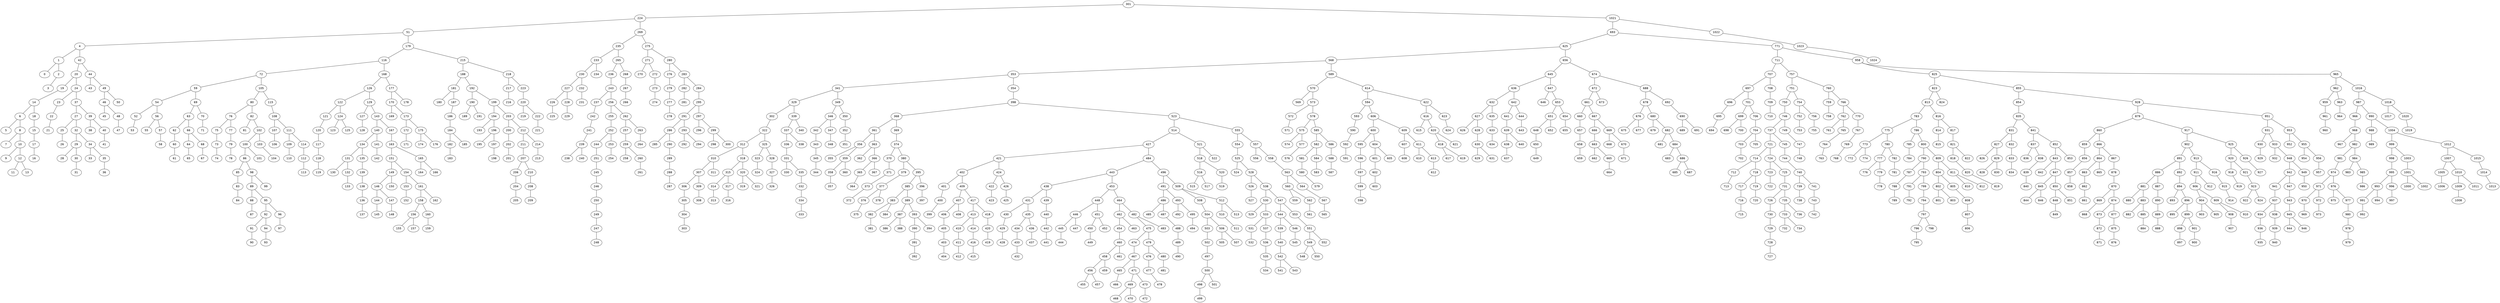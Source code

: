 graph BST {
    node [fontname="Helvetica"];
    301 [label="301"];
    301 -- 224;
    224 [label="224"];
    224 -- 51;
    51 [label="51"];
    51 -- 4;
    4 [label="4"];
    4 -- 1;
    1 [label="1"];
    1 -- 0;
    0 [label="0"];
    1 -- 2;
    2 [label="2"];
    2 -- 3;
    3 [label="3"];
    4 -- 42;
    42 [label="42"];
    42 -- 20;
    20 [label="20"];
    20 -- 19;
    19 [label="19"];
    19 -- 14;
    14 [label="14"];
    14 -- 6;
    6 [label="6"];
    6 -- 5;
    5 [label="5"];
    6 -- 8;
    8 [label="8"];
    8 -- 7;
    7 [label="7"];
    8 -- 10;
    10 [label="10"];
    10 -- 9;
    9 [label="9"];
    10 -- 12;
    12 [label="12"];
    12 -- 11;
    11 [label="11"];
    12 -- 13;
    13 [label="13"];
    14 -- 18;
    18 [label="18"];
    18 -- 15;
    15 [label="15"];
    15 -- 17;
    17 [label="17"];
    17 -- 16;
    16 [label="16"];
    20 -- 24;
    24 [label="24"];
    24 -- 23;
    23 [label="23"];
    23 -- 22;
    22 [label="22"];
    22 -- 21;
    21 [label="21"];
    24 -- 37;
    37 [label="37"];
    37 -- 27;
    27 [label="27"];
    27 -- 25;
    25 [label="25"];
    25 -- 26;
    26 [label="26"];
    27 -- 32;
    32 [label="32"];
    32 -- 29;
    29 [label="29"];
    29 -- 28;
    28 [label="28"];
    29 -- 30;
    30 [label="30"];
    30 -- 31;
    31 [label="31"];
    32 -- 34;
    34 [label="34"];
    34 -- 33;
    33 [label="33"];
    34 -- 35;
    35 [label="35"];
    35 -- 36;
    36 [label="36"];
    37 -- 39;
    39 [label="39"];
    39 -- 38;
    38 [label="38"];
    39 -- 40;
    40 [label="40"];
    40 -- 41;
    41 [label="41"];
    42 -- 44;
    44 [label="44"];
    44 -- 43;
    43 [label="43"];
    44 -- 49;
    49 [label="49"];
    49 -- 46;
    46 [label="46"];
    46 -- 45;
    45 [label="45"];
    46 -- 48;
    48 [label="48"];
    48 -- 47;
    47 [label="47"];
    49 -- 50;
    50 [label="50"];
    51 -- 179;
    179 [label="179"];
    179 -- 116;
    116 [label="116"];
    116 -- 72;
    72 [label="72"];
    72 -- 59;
    59 [label="59"];
    59 -- 54;
    54 [label="54"];
    54 -- 52;
    52 [label="52"];
    52 -- 53;
    53 [label="53"];
    54 -- 56;
    56 [label="56"];
    56 -- 55;
    55 [label="55"];
    56 -- 57;
    57 [label="57"];
    57 -- 58;
    58 [label="58"];
    59 -- 69;
    69 [label="69"];
    69 -- 63;
    63 [label="63"];
    63 -- 62;
    62 [label="62"];
    62 -- 60;
    60 [label="60"];
    60 -- 61;
    61 [label="61"];
    63 -- 66;
    66 [label="66"];
    66 -- 64;
    64 [label="64"];
    64 -- 65;
    65 [label="65"];
    66 -- 68;
    68 [label="68"];
    68 -- 67;
    67 [label="67"];
    69 -- 70;
    70 [label="70"];
    70 -- 71;
    71 [label="71"];
    72 -- 105;
    105 [label="105"];
    105 -- 80;
    80 [label="80"];
    80 -- 76;
    76 [label="76"];
    76 -- 75;
    75 [label="75"];
    75 -- 73;
    73 [label="73"];
    73 -- 74;
    74 [label="74"];
    76 -- 77;
    77 [label="77"];
    77 -- 79;
    79 [label="79"];
    79 -- 78;
    78 [label="78"];
    80 -- 82;
    82 [label="82"];
    82 -- 81;
    81 [label="81"];
    82 -- 102;
    102 [label="102"];
    102 -- 100;
    100 [label="100"];
    100 -- 86;
    86 [label="86"];
    86 -- 85;
    85 [label="85"];
    85 -- 83;
    83 [label="83"];
    83 -- 84;
    84 [label="84"];
    86 -- 98;
    98 [label="98"];
    98 -- 89;
    89 [label="89"];
    89 -- 88;
    88 [label="88"];
    88 -- 87;
    87 [label="87"];
    89 -- 95;
    95 [label="95"];
    95 -- 92;
    92 [label="92"];
    92 -- 91;
    91 [label="91"];
    91 -- 90;
    90 [label="90"];
    92 -- 94;
    94 [label="94"];
    94 -- 93;
    93 [label="93"];
    95 -- 96;
    96 [label="96"];
    96 -- 97;
    97 [label="97"];
    98 -- 99;
    99 [label="99"];
    100 -- 101;
    101 [label="101"];
    102 -- 103;
    103 [label="103"];
    103 -- 104;
    104 [label="104"];
    105 -- 115;
    115 [label="115"];
    115 -- 108;
    108 [label="108"];
    108 -- 107;
    107 [label="107"];
    107 -- 106;
    106 [label="106"];
    108 -- 111;
    111 [label="111"];
    111 -- 109;
    109 [label="109"];
    109 -- 110;
    110 [label="110"];
    111 -- 114;
    114 [label="114"];
    114 -- 112;
    112 [label="112"];
    112 -- 113;
    113 [label="113"];
    116 -- 168;
    168 [label="168"];
    168 -- 126;
    126 [label="126"];
    126 -- 122;
    122 [label="122"];
    122 -- 121;
    121 [label="121"];
    121 -- 120;
    120 [label="120"];
    120 -- 117;
    117 [label="117"];
    117 -- 118;
    118 [label="118"];
    118 -- 119;
    119 [label="119"];
    122 -- 124;
    124 [label="124"];
    124 -- 123;
    123 [label="123"];
    124 -- 125;
    125 [label="125"];
    126 -- 129;
    129 [label="129"];
    129 -- 127;
    127 [label="127"];
    127 -- 128;
    128 [label="128"];
    129 -- 143;
    143 [label="143"];
    143 -- 140;
    140 [label="140"];
    140 -- 134;
    134 [label="134"];
    134 -- 131;
    131 [label="131"];
    131 -- 130;
    130 [label="130"];
    131 -- 132;
    132 [label="132"];
    132 -- 133;
    133 [label="133"];
    134 -- 135;
    135 [label="135"];
    135 -- 139;
    139 [label="139"];
    139 -- 138;
    138 [label="138"];
    138 -- 136;
    136 [label="136"];
    136 -- 137;
    137 [label="137"];
    140 -- 141;
    141 [label="141"];
    141 -- 142;
    142 [label="142"];
    143 -- 167;
    167 [label="167"];
    167 -- 163;
    163 [label="163"];
    163 -- 151;
    151 [label="151"];
    151 -- 149;
    149 [label="149"];
    149 -- 146;
    146 [label="146"];
    146 -- 144;
    144 [label="144"];
    144 -- 145;
    145 [label="145"];
    146 -- 147;
    147 [label="147"];
    147 -- 148;
    148 [label="148"];
    149 -- 150;
    150 [label="150"];
    151 -- 154;
    154 [label="154"];
    154 -- 153;
    153 [label="153"];
    153 -- 152;
    152 [label="152"];
    154 -- 161;
    161 [label="161"];
    161 -- 158;
    158 [label="158"];
    158 -- 156;
    156 [label="156"];
    156 -- 155;
    155 [label="155"];
    156 -- 157;
    157 [label="157"];
    158 -- 160;
    160 [label="160"];
    160 -- 159;
    159 [label="159"];
    161 -- 162;
    162 [label="162"];
    163 -- 165;
    165 [label="165"];
    165 -- 164;
    164 [label="164"];
    165 -- 166;
    166 [label="166"];
    168 -- 177;
    177 [label="177"];
    177 -- 170;
    170 [label="170"];
    170 -- 169;
    169 [label="169"];
    170 -- 173;
    173 [label="173"];
    173 -- 172;
    172 [label="172"];
    172 -- 171;
    171 [label="171"];
    173 -- 175;
    175 [label="175"];
    175 -- 174;
    174 [label="174"];
    175 -- 176;
    176 [label="176"];
    177 -- 178;
    178 [label="178"];
    179 -- 215;
    215 [label="215"];
    215 -- 188;
    188 [label="188"];
    188 -- 181;
    181 [label="181"];
    181 -- 180;
    180 [label="180"];
    181 -- 187;
    187 [label="187"];
    187 -- 186;
    186 [label="186"];
    186 -- 184;
    184 [label="184"];
    184 -- 182;
    182 [label="182"];
    182 -- 183;
    183 [label="183"];
    184 -- 185;
    185 [label="185"];
    188 -- 192;
    192 [label="192"];
    192 -- 190;
    190 [label="190"];
    190 -- 189;
    189 [label="189"];
    190 -- 191;
    191 [label="191"];
    192 -- 199;
    199 [label="199"];
    199 -- 194;
    194 [label="194"];
    194 -- 193;
    193 [label="193"];
    194 -- 196;
    196 [label="196"];
    196 -- 195;
    195 [label="195"];
    196 -- 197;
    197 [label="197"];
    197 -- 198;
    198 [label="198"];
    199 -- 203;
    203 [label="203"];
    203 -- 200;
    200 [label="200"];
    200 -- 202;
    202 [label="202"];
    202 -- 201;
    201 [label="201"];
    203 -- 212;
    212 [label="212"];
    212 -- 211;
    211 [label="211"];
    211 -- 207;
    207 [label="207"];
    207 -- 206;
    206 [label="206"];
    206 -- 204;
    204 [label="204"];
    204 -- 205;
    205 [label="205"];
    207 -- 210;
    210 [label="210"];
    210 -- 208;
    208 [label="208"];
    208 -- 209;
    209 [label="209"];
    212 -- 214;
    214 [label="214"];
    214 -- 213;
    213 [label="213"];
    215 -- 218;
    218 [label="218"];
    218 -- 217;
    217 [label="217"];
    217 -- 216;
    216 [label="216"];
    218 -- 223;
    223 [label="223"];
    223 -- 220;
    220 [label="220"];
    220 -- 219;
    219 [label="219"];
    220 -- 222;
    222 [label="222"];
    222 -- 221;
    221 [label="221"];
    224 -- 269;
    269 [label="269"];
    269 -- 235;
    235 [label="235"];
    235 -- 233;
    233 [label="233"];
    233 -- 230;
    230 [label="230"];
    230 -- 227;
    227 [label="227"];
    227 -- 226;
    226 [label="226"];
    226 -- 225;
    225 [label="225"];
    227 -- 228;
    228 [label="228"];
    228 -- 229;
    229 [label="229"];
    230 -- 232;
    232 [label="232"];
    232 -- 231;
    231 [label="231"];
    233 -- 234;
    234 [label="234"];
    235 -- 265;
    265 [label="265"];
    265 -- 236;
    236 [label="236"];
    236 -- 243;
    243 [label="243"];
    243 -- 237;
    237 [label="237"];
    237 -- 242;
    242 [label="242"];
    242 -- 241;
    241 [label="241"];
    241 -- 239;
    239 [label="239"];
    239 -- 238;
    238 [label="238"];
    239 -- 240;
    240 [label="240"];
    243 -- 256;
    256 [label="256"];
    256 -- 255;
    255 [label="255"];
    255 -- 252;
    252 [label="252"];
    252 -- 244;
    244 [label="244"];
    244 -- 251;
    251 [label="251"];
    251 -- 245;
    245 [label="245"];
    245 -- 246;
    246 [label="246"];
    246 -- 250;
    250 [label="250"];
    250 -- 249;
    249 [label="249"];
    249 -- 247;
    247 [label="247"];
    247 -- 248;
    248 [label="248"];
    252 -- 253;
    253 [label="253"];
    253 -- 254;
    254 [label="254"];
    256 -- 262;
    262 [label="262"];
    262 -- 257;
    257 [label="257"];
    257 -- 259;
    259 [label="259"];
    259 -- 258;
    258 [label="258"];
    259 -- 260;
    260 [label="260"];
    260 -- 261;
    261 [label="261"];
    262 -- 263;
    263 [label="263"];
    263 -- 264;
    264 [label="264"];
    265 -- 268;
    268 [label="268"];
    268 -- 267;
    267 [label="267"];
    267 -- 266;
    266 [label="266"];
    269 -- 275;
    275 [label="275"];
    275 -- 271;
    271 [label="271"];
    271 -- 270;
    270 [label="270"];
    271 -- 272;
    272 [label="272"];
    272 -- 273;
    273 [label="273"];
    273 -- 274;
    274 [label="274"];
    275 -- 280;
    280 [label="280"];
    280 -- 276;
    276 [label="276"];
    276 -- 279;
    279 [label="279"];
    279 -- 277;
    277 [label="277"];
    277 -- 278;
    278 [label="278"];
    280 -- 283;
    283 [label="283"];
    283 -- 282;
    282 [label="282"];
    282 -- 281;
    281 [label="281"];
    283 -- 284;
    284 [label="284"];
    284 -- 295;
    295 [label="295"];
    295 -- 291;
    291 [label="291"];
    291 -- 286;
    286 [label="286"];
    286 -- 285;
    285 [label="285"];
    286 -- 290;
    290 [label="290"];
    290 -- 289;
    289 [label="289"];
    289 -- 288;
    288 [label="288"];
    288 -- 287;
    287 [label="287"];
    291 -- 293;
    293 [label="293"];
    293 -- 292;
    292 [label="292"];
    293 -- 294;
    294 [label="294"];
    295 -- 297;
    297 [label="297"];
    297 -- 296;
    296 [label="296"];
    297 -- 299;
    299 [label="299"];
    299 -- 298;
    298 [label="298"];
    299 -- 300;
    300 [label="300"];
    301 -- 1021;
    1021 [label="1021"];
    1021 -- 693;
    693 [label="693"];
    693 -- 625;
    625 [label="625"];
    625 -- 568;
    568 [label="568"];
    568 -- 353;
    353 [label="353"];
    353 -- 341;
    341 [label="341"];
    341 -- 329;
    329 [label="329"];
    329 -- 302;
    302 [label="302"];
    302 -- 322;
    322 [label="322"];
    322 -- 312;
    312 [label="312"];
    312 -- 310;
    310 [label="310"];
    310 -- 307;
    307 [label="307"];
    307 -- 306;
    306 [label="306"];
    306 -- 305;
    305 [label="305"];
    305 -- 304;
    304 [label="304"];
    304 -- 303;
    303 [label="303"];
    307 -- 309;
    309 [label="309"];
    309 -- 308;
    308 [label="308"];
    310 -- 311;
    311 [label="311"];
    312 -- 318;
    318 [label="318"];
    318 -- 315;
    315 [label="315"];
    315 -- 314;
    314 [label="314"];
    314 -- 313;
    313 [label="313"];
    315 -- 317;
    317 [label="317"];
    317 -- 316;
    316 [label="316"];
    318 -- 320;
    320 [label="320"];
    320 -- 319;
    319 [label="319"];
    320 -- 321;
    321 [label="321"];
    322 -- 325;
    325 [label="325"];
    325 -- 323;
    323 [label="323"];
    323 -- 324;
    324 [label="324"];
    325 -- 328;
    328 [label="328"];
    328 -- 327;
    327 [label="327"];
    327 -- 326;
    326 [label="326"];
    329 -- 339;
    339 [label="339"];
    339 -- 337;
    337 [label="337"];
    337 -- 336;
    336 [label="336"];
    336 -- 331;
    331 [label="331"];
    331 -- 330;
    330 [label="330"];
    331 -- 335;
    335 [label="335"];
    335 -- 332;
    332 [label="332"];
    332 -- 334;
    334 [label="334"];
    334 -- 333;
    333 [label="333"];
    337 -- 338;
    338 [label="338"];
    339 -- 340;
    340 [label="340"];
    341 -- 349;
    349 [label="349"];
    349 -- 346;
    346 [label="346"];
    346 -- 342;
    342 [label="342"];
    342 -- 343;
    343 [label="343"];
    343 -- 345;
    345 [label="345"];
    345 -- 344;
    344 [label="344"];
    346 -- 347;
    347 [label="347"];
    347 -- 348;
    348 [label="348"];
    349 -- 350;
    350 [label="350"];
    350 -- 352;
    352 [label="352"];
    352 -- 351;
    351 [label="351"];
    353 -- 354;
    354 [label="354"];
    354 -- 398;
    398 [label="398"];
    398 -- 368;
    368 [label="368"];
    368 -- 361;
    361 [label="361"];
    361 -- 356;
    356 [label="356"];
    356 -- 355;
    355 [label="355"];
    356 -- 359;
    359 [label="359"];
    359 -- 358;
    358 [label="358"];
    358 -- 357;
    357 [label="357"];
    359 -- 360;
    360 [label="360"];
    361 -- 363;
    363 [label="363"];
    363 -- 362;
    362 [label="362"];
    363 -- 366;
    366 [label="366"];
    366 -- 365;
    365 [label="365"];
    365 -- 364;
    364 [label="364"];
    366 -- 367;
    367 [label="367"];
    368 -- 369;
    369 [label="369"];
    369 -- 374;
    374 [label="374"];
    374 -- 370;
    370 [label="370"];
    370 -- 371;
    371 [label="371"];
    371 -- 373;
    373 [label="373"];
    373 -- 372;
    372 [label="372"];
    374 -- 380;
    380 [label="380"];
    380 -- 379;
    379 [label="379"];
    379 -- 377;
    377 [label="377"];
    377 -- 376;
    376 [label="376"];
    376 -- 375;
    375 [label="375"];
    377 -- 378;
    378 [label="378"];
    380 -- 395;
    395 [label="395"];
    395 -- 385;
    385 [label="385"];
    385 -- 383;
    383 [label="383"];
    383 -- 382;
    382 [label="382"];
    382 -- 381;
    381 [label="381"];
    383 -- 384;
    384 [label="384"];
    385 -- 389;
    389 [label="389"];
    389 -- 387;
    387 [label="387"];
    387 -- 386;
    386 [label="386"];
    387 -- 388;
    388 [label="388"];
    389 -- 393;
    393 [label="393"];
    393 -- 390;
    390 [label="390"];
    390 -- 391;
    391 [label="391"];
    391 -- 392;
    392 [label="392"];
    393 -- 394;
    394 [label="394"];
    395 -- 396;
    396 [label="396"];
    396 -- 397;
    397 [label="397"];
    398 -- 523;
    523 [label="523"];
    523 -- 514;
    514 [label="514"];
    514 -- 427;
    427 [label="427"];
    427 -- 421;
    421 [label="421"];
    421 -- 402;
    402 [label="402"];
    402 -- 401;
    401 [label="401"];
    401 -- 400;
    400 [label="400"];
    400 -- 399;
    399 [label="399"];
    402 -- 409;
    409 [label="409"];
    409 -- 407;
    407 [label="407"];
    407 -- 406;
    406 [label="406"];
    406 -- 405;
    405 [label="405"];
    405 -- 403;
    403 [label="403"];
    403 -- 404;
    404 [label="404"];
    407 -- 408;
    408 [label="408"];
    409 -- 417;
    417 [label="417"];
    417 -- 413;
    413 [label="413"];
    413 -- 410;
    410 [label="410"];
    410 -- 411;
    411 [label="411"];
    411 -- 412;
    412 [label="412"];
    413 -- 414;
    414 [label="414"];
    414 -- 416;
    416 [label="416"];
    416 -- 415;
    415 [label="415"];
    417 -- 418;
    418 [label="418"];
    418 -- 420;
    420 [label="420"];
    420 -- 419;
    419 [label="419"];
    421 -- 424;
    424 [label="424"];
    424 -- 422;
    422 [label="422"];
    422 -- 423;
    423 [label="423"];
    424 -- 426;
    426 [label="426"];
    426 -- 425;
    425 [label="425"];
    427 -- 484;
    484 [label="484"];
    484 -- 443;
    443 [label="443"];
    443 -- 438;
    438 [label="438"];
    438 -- 431;
    431 [label="431"];
    431 -- 430;
    430 [label="430"];
    430 -- 429;
    429 [label="429"];
    429 -- 428;
    428 [label="428"];
    431 -- 435;
    435 [label="435"];
    435 -- 434;
    434 [label="434"];
    434 -- 433;
    433 [label="433"];
    433 -- 432;
    432 [label="432"];
    435 -- 436;
    436 [label="436"];
    436 -- 437;
    437 [label="437"];
    438 -- 439;
    439 [label="439"];
    439 -- 440;
    440 [label="440"];
    440 -- 442;
    442 [label="442"];
    442 -- 441;
    441 [label="441"];
    443 -- 453;
    453 [label="453"];
    453 -- 448;
    448 [label="448"];
    448 -- 446;
    446 [label="446"];
    446 -- 445;
    445 [label="445"];
    445 -- 444;
    444 [label="444"];
    446 -- 447;
    447 [label="447"];
    448 -- 451;
    451 [label="451"];
    451 -- 450;
    450 [label="450"];
    450 -- 449;
    449 [label="449"];
    451 -- 452;
    452 [label="452"];
    453 -- 464;
    464 [label="464"];
    464 -- 462;
    462 [label="462"];
    462 -- 454;
    454 [label="454"];
    454 -- 460;
    460 [label="460"];
    460 -- 458;
    458 [label="458"];
    458 -- 456;
    456 [label="456"];
    456 -- 455;
    455 [label="455"];
    456 -- 457;
    457 [label="457"];
    458 -- 459;
    459 [label="459"];
    460 -- 461;
    461 [label="461"];
    462 -- 463;
    463 [label="463"];
    464 -- 482;
    482 [label="482"];
    482 -- 475;
    475 [label="475"];
    475 -- 474;
    474 [label="474"];
    474 -- 467;
    467 [label="467"];
    467 -- 465;
    465 [label="465"];
    465 -- 466;
    466 [label="466"];
    467 -- 471;
    471 [label="471"];
    471 -- 469;
    469 [label="469"];
    469 -- 468;
    468 [label="468"];
    469 -- 470;
    470 [label="470"];
    471 -- 473;
    473 [label="473"];
    473 -- 472;
    472 [label="472"];
    475 -- 479;
    479 [label="479"];
    479 -- 476;
    476 [label="476"];
    476 -- 477;
    477 [label="477"];
    477 -- 478;
    478 [label="478"];
    479 -- 480;
    480 [label="480"];
    480 -- 481;
    481 [label="481"];
    482 -- 483;
    483 [label="483"];
    484 -- 496;
    496 [label="496"];
    496 -- 491;
    491 [label="491"];
    491 -- 486;
    486 [label="486"];
    486 -- 485;
    485 [label="485"];
    486 -- 487;
    487 [label="487"];
    487 -- 488;
    488 [label="488"];
    488 -- 489;
    489 [label="489"];
    489 -- 490;
    490 [label="490"];
    491 -- 493;
    493 [label="493"];
    493 -- 492;
    492 [label="492"];
    493 -- 495;
    495 [label="495"];
    495 -- 494;
    494 [label="494"];
    496 -- 509;
    509 [label="509"];
    509 -- 508;
    508 [label="508"];
    508 -- 504;
    504 [label="504"];
    504 -- 503;
    503 [label="503"];
    503 -- 502;
    502 [label="502"];
    502 -- 497;
    497 [label="497"];
    497 -- 500;
    500 [label="500"];
    500 -- 498;
    498 [label="498"];
    498 -- 499;
    499 [label="499"];
    500 -- 501;
    501 [label="501"];
    504 -- 506;
    506 [label="506"];
    506 -- 505;
    505 [label="505"];
    506 -- 507;
    507 [label="507"];
    509 -- 512;
    512 [label="512"];
    512 -- 510;
    510 [label="510"];
    510 -- 511;
    511 [label="511"];
    512 -- 513;
    513 [label="513"];
    514 -- 521;
    521 [label="521"];
    521 -- 518;
    518 [label="518"];
    518 -- 516;
    516 [label="516"];
    516 -- 515;
    515 [label="515"];
    516 -- 517;
    517 [label="517"];
    518 -- 520;
    520 [label="520"];
    520 -- 519;
    519 [label="519"];
    521 -- 522;
    522 [label="522"];
    523 -- 555;
    555 [label="555"];
    555 -- 554;
    554 [label="554"];
    554 -- 525;
    525 [label="525"];
    525 -- 524;
    524 [label="524"];
    525 -- 528;
    528 [label="528"];
    528 -- 526;
    526 [label="526"];
    526 -- 527;
    527 [label="527"];
    528 -- 538;
    538 [label="538"];
    538 -- 530;
    530 [label="530"];
    530 -- 529;
    529 [label="529"];
    530 -- 533;
    533 [label="533"];
    533 -- 531;
    531 [label="531"];
    531 -- 532;
    532 [label="532"];
    533 -- 537;
    537 [label="537"];
    537 -- 536;
    536 [label="536"];
    536 -- 535;
    535 [label="535"];
    535 -- 534;
    534 [label="534"];
    538 -- 547;
    547 [label="547"];
    547 -- 544;
    544 [label="544"];
    544 -- 539;
    539 [label="539"];
    539 -- 540;
    540 [label="540"];
    540 -- 542;
    542 [label="542"];
    542 -- 541;
    541 [label="541"];
    542 -- 543;
    543 [label="543"];
    544 -- 546;
    546 [label="546"];
    546 -- 545;
    545 [label="545"];
    547 -- 553;
    553 [label="553"];
    553 -- 551;
    551 [label="551"];
    551 -- 549;
    549 [label="549"];
    549 -- 548;
    548 [label="548"];
    549 -- 550;
    550 [label="550"];
    551 -- 552;
    552 [label="552"];
    555 -- 557;
    557 [label="557"];
    557 -- 556;
    556 [label="556"];
    557 -- 558;
    558 [label="558"];
    558 -- 563;
    563 [label="563"];
    563 -- 560;
    560 [label="560"];
    560 -- 559;
    559 [label="559"];
    560 -- 562;
    562 [label="562"];
    562 -- 561;
    561 [label="561"];
    563 -- 564;
    564 [label="564"];
    564 -- 567;
    567 [label="567"];
    567 -- 565;
    565 [label="565"];
    568 -- 589;
    589 [label="589"];
    589 -- 570;
    570 [label="570"];
    570 -- 569;
    569 [label="569"];
    570 -- 573;
    573 [label="573"];
    573 -- 572;
    572 [label="572"];
    572 -- 571;
    571 [label="571"];
    573 -- 578;
    578 [label="578"];
    578 -- 575;
    575 [label="575"];
    575 -- 574;
    574 [label="574"];
    575 -- 577;
    577 [label="577"];
    577 -- 576;
    576 [label="576"];
    578 -- 585;
    585 [label="585"];
    585 -- 582;
    582 [label="582"];
    582 -- 581;
    581 [label="581"];
    581 -- 580;
    580 [label="580"];
    580 -- 579;
    579 [label="579"];
    582 -- 584;
    584 [label="584"];
    584 -- 583;
    583 [label="583"];
    585 -- 586;
    586 [label="586"];
    586 -- 588;
    588 [label="588"];
    588 -- 587;
    587 [label="587"];
    589 -- 614;
    614 [label="614"];
    614 -- 594;
    594 [label="594"];
    594 -- 593;
    593 [label="593"];
    593 -- 590;
    590 [label="590"];
    590 -- 592;
    592 [label="592"];
    592 -- 591;
    591 [label="591"];
    594 -- 606;
    606 [label="606"];
    606 -- 600;
    600 [label="600"];
    600 -- 595;
    595 [label="595"];
    595 -- 596;
    596 [label="596"];
    596 -- 597;
    597 [label="597"];
    597 -- 599;
    599 [label="599"];
    599 -- 598;
    598 [label="598"];
    600 -- 604;
    604 [label="604"];
    604 -- 601;
    601 [label="601"];
    601 -- 602;
    602 [label="602"];
    602 -- 603;
    603 [label="603"];
    604 -- 605;
    605 [label="605"];
    606 -- 609;
    609 [label="609"];
    609 -- 607;
    607 [label="607"];
    607 -- 608;
    608 [label="608"];
    609 -- 611;
    611 [label="611"];
    611 -- 610;
    610 [label="610"];
    611 -- 613;
    613 [label="613"];
    613 -- 612;
    612 [label="612"];
    614 -- 622;
    622 [label="622"];
    622 -- 616;
    616 [label="616"];
    616 -- 615;
    615 [label="615"];
    616 -- 620;
    620 [label="620"];
    620 -- 618;
    618 [label="618"];
    618 -- 617;
    617 [label="617"];
    618 -- 619;
    619 [label="619"];
    620 -- 621;
    621 [label="621"];
    622 -- 623;
    623 [label="623"];
    623 -- 624;
    624 [label="624"];
    625 -- 656;
    656 [label="656"];
    656 -- 645;
    645 [label="645"];
    645 -- 636;
    636 [label="636"];
    636 -- 632;
    632 [label="632"];
    632 -- 627;
    627 [label="627"];
    627 -- 626;
    626 [label="626"];
    627 -- 628;
    628 [label="628"];
    628 -- 630;
    630 [label="630"];
    630 -- 629;
    629 [label="629"];
    630 -- 631;
    631 [label="631"];
    632 -- 635;
    635 [label="635"];
    635 -- 633;
    633 [label="633"];
    633 -- 634;
    634 [label="634"];
    636 -- 642;
    642 [label="642"];
    642 -- 641;
    641 [label="641"];
    641 -- 639;
    639 [label="639"];
    639 -- 638;
    638 [label="638"];
    638 -- 637;
    637 [label="637"];
    639 -- 640;
    640 [label="640"];
    642 -- 644;
    644 [label="644"];
    644 -- 643;
    643 [label="643"];
    645 -- 647;
    647 [label="647"];
    647 -- 646;
    646 [label="646"];
    647 -- 653;
    653 [label="653"];
    653 -- 651;
    651 [label="651"];
    651 -- 648;
    648 [label="648"];
    648 -- 650;
    650 [label="650"];
    650 -- 649;
    649 [label="649"];
    651 -- 652;
    652 [label="652"];
    653 -- 654;
    654 [label="654"];
    654 -- 655;
    655 [label="655"];
    656 -- 674;
    674 [label="674"];
    674 -- 672;
    672 [label="672"];
    672 -- 661;
    661 [label="661"];
    661 -- 660;
    660 [label="660"];
    660 -- 657;
    657 [label="657"];
    657 -- 658;
    658 [label="658"];
    658 -- 659;
    659 [label="659"];
    661 -- 667;
    667 [label="667"];
    667 -- 666;
    666 [label="666"];
    666 -- 663;
    663 [label="663"];
    663 -- 662;
    662 [label="662"];
    663 -- 665;
    665 [label="665"];
    665 -- 664;
    664 [label="664"];
    667 -- 669;
    669 [label="669"];
    669 -- 668;
    668 [label="668"];
    669 -- 670;
    670 [label="670"];
    670 -- 671;
    671 [label="671"];
    672 -- 673;
    673 [label="673"];
    674 -- 688;
    688 [label="688"];
    688 -- 678;
    678 [label="678"];
    678 -- 676;
    676 [label="676"];
    676 -- 675;
    675 [label="675"];
    676 -- 677;
    677 [label="677"];
    678 -- 680;
    680 [label="680"];
    680 -- 679;
    679 [label="679"];
    680 -- 682;
    682 [label="682"];
    682 -- 681;
    681 [label="681"];
    682 -- 684;
    684 [label="684"];
    684 -- 683;
    683 [label="683"];
    684 -- 686;
    686 [label="686"];
    686 -- 685;
    685 [label="685"];
    686 -- 687;
    687 [label="687"];
    688 -- 692;
    692 [label="692"];
    692 -- 690;
    690 [label="690"];
    690 -- 689;
    689 [label="689"];
    690 -- 691;
    691 [label="691"];
    693 -- 771;
    771 [label="771"];
    771 -- 711;
    711 [label="711"];
    711 -- 707;
    707 [label="707"];
    707 -- 697;
    697 [label="697"];
    697 -- 696;
    696 [label="696"];
    696 -- 695;
    695 [label="695"];
    695 -- 694;
    694 [label="694"];
    697 -- 701;
    701 [label="701"];
    701 -- 699;
    699 [label="699"];
    699 -- 698;
    698 [label="698"];
    699 -- 700;
    700 [label="700"];
    701 -- 706;
    706 [label="706"];
    706 -- 704;
    704 [label="704"];
    704 -- 703;
    703 [label="703"];
    703 -- 702;
    702 [label="702"];
    704 -- 705;
    705 [label="705"];
    707 -- 708;
    708 [label="708"];
    708 -- 709;
    709 [label="709"];
    709 -- 710;
    710 [label="710"];
    711 -- 757;
    757 [label="757"];
    757 -- 751;
    751 [label="751"];
    751 -- 750;
    750 [label="750"];
    750 -- 746;
    746 [label="746"];
    746 -- 737;
    737 [label="737"];
    737 -- 721;
    721 [label="721"];
    721 -- 714;
    714 [label="714"];
    714 -- 712;
    712 [label="712"];
    712 -- 713;
    713 [label="713"];
    714 -- 718;
    718 [label="718"];
    718 -- 717;
    717 [label="717"];
    717 -- 716;
    716 [label="716"];
    716 -- 715;
    715 [label="715"];
    718 -- 719;
    719 [label="719"];
    719 -- 720;
    720 [label="720"];
    721 -- 724;
    724 [label="724"];
    724 -- 723;
    723 [label="723"];
    723 -- 722;
    722 [label="722"];
    724 -- 725;
    725 [label="725"];
    725 -- 731;
    731 [label="731"];
    731 -- 726;
    726 [label="726"];
    726 -- 730;
    730 [label="730"];
    730 -- 729;
    729 [label="729"];
    729 -- 728;
    728 [label="728"];
    728 -- 727;
    727 [label="727"];
    731 -- 735;
    735 [label="735"];
    735 -- 733;
    733 [label="733"];
    733 -- 732;
    732 [label="732"];
    733 -- 734;
    734 [label="734"];
    735 -- 736;
    736 [label="736"];
    737 -- 745;
    745 [label="745"];
    745 -- 744;
    744 [label="744"];
    744 -- 740;
    740 [label="740"];
    740 -- 739;
    739 [label="739"];
    739 -- 738;
    738 [label="738"];
    740 -- 741;
    741 [label="741"];
    741 -- 743;
    743 [label="743"];
    743 -- 742;
    742 [label="742"];
    746 -- 749;
    749 [label="749"];
    749 -- 747;
    747 [label="747"];
    747 -- 748;
    748 [label="748"];
    751 -- 754;
    754 [label="754"];
    754 -- 752;
    752 [label="752"];
    752 -- 753;
    753 [label="753"];
    754 -- 756;
    756 [label="756"];
    756 -- 755;
    755 [label="755"];
    757 -- 760;
    760 [label="760"];
    760 -- 759;
    759 [label="759"];
    759 -- 758;
    758 [label="758"];
    760 -- 766;
    766 [label="766"];
    766 -- 762;
    762 [label="762"];
    762 -- 761;
    761 [label="761"];
    762 -- 765;
    765 [label="765"];
    765 -- 764;
    764 [label="764"];
    764 -- 763;
    763 [label="763"];
    766 -- 770;
    770 [label="770"];
    770 -- 767;
    767 [label="767"];
    767 -- 769;
    769 [label="769"];
    769 -- 768;
    768 [label="768"];
    771 -- 958;
    958 [label="958"];
    958 -- 825;
    825 [label="825"];
    825 -- 823;
    823 [label="823"];
    823 -- 813;
    813 [label="813"];
    813 -- 783;
    783 [label="783"];
    783 -- 775;
    775 [label="775"];
    775 -- 773;
    773 [label="773"];
    773 -- 772;
    772 [label="772"];
    773 -- 774;
    774 [label="774"];
    775 -- 780;
    780 [label="780"];
    780 -- 777;
    777 [label="777"];
    777 -- 776;
    776 [label="776"];
    777 -- 779;
    779 [label="779"];
    779 -- 778;
    778 [label="778"];
    780 -- 782;
    782 [label="782"];
    782 -- 781;
    781 [label="781"];
    783 -- 786;
    786 [label="786"];
    786 -- 785;
    785 [label="785"];
    785 -- 784;
    784 [label="784"];
    786 -- 800;
    800 [label="800"];
    800 -- 790;
    790 [label="790"];
    790 -- 787;
    787 [label="787"];
    787 -- 788;
    788 [label="788"];
    788 -- 789;
    789 [label="789"];
    790 -- 793;
    793 [label="793"];
    793 -- 791;
    791 [label="791"];
    791 -- 792;
    792 [label="792"];
    793 -- 799;
    799 [label="799"];
    799 -- 794;
    794 [label="794"];
    794 -- 797;
    797 [label="797"];
    797 -- 796;
    796 [label="796"];
    796 -- 795;
    795 [label="795"];
    797 -- 798;
    798 [label="798"];
    800 -- 809;
    809 [label="809"];
    809 -- 804;
    804 [label="804"];
    804 -- 802;
    802 [label="802"];
    802 -- 801;
    801 [label="801"];
    802 -- 803;
    803 [label="803"];
    804 -- 805;
    805 [label="805"];
    805 -- 808;
    808 [label="808"];
    808 -- 807;
    807 [label="807"];
    807 -- 806;
    806 [label="806"];
    809 -- 811;
    811 [label="811"];
    811 -- 810;
    810 [label="810"];
    811 -- 812;
    812 [label="812"];
    813 -- 816;
    816 [label="816"];
    816 -- 814;
    814 [label="814"];
    814 -- 815;
    815 [label="815"];
    816 -- 817;
    817 [label="817"];
    817 -- 821;
    821 [label="821"];
    821 -- 818;
    818 [label="818"];
    818 -- 820;
    820 [label="820"];
    820 -- 819;
    819 [label="819"];
    821 -- 822;
    822 [label="822"];
    823 -- 824;
    824 [label="824"];
    825 -- 855;
    855 [label="855"];
    855 -- 854;
    854 [label="854"];
    854 -- 835;
    835 [label="835"];
    835 -- 831;
    831 [label="831"];
    831 -- 827;
    827 [label="827"];
    827 -- 826;
    826 [label="826"];
    827 -- 829;
    829 [label="829"];
    829 -- 828;
    828 [label="828"];
    829 -- 830;
    830 [label="830"];
    831 -- 832;
    832 [label="832"];
    832 -- 833;
    833 [label="833"];
    833 -- 834;
    834 [label="834"];
    835 -- 841;
    841 [label="841"];
    841 -- 837;
    837 [label="837"];
    837 -- 836;
    836 [label="836"];
    837 -- 838;
    838 [label="838"];
    838 -- 839;
    839 [label="839"];
    839 -- 840;
    840 [label="840"];
    841 -- 852;
    852 [label="852"];
    852 -- 843;
    843 [label="843"];
    843 -- 842;
    842 [label="842"];
    843 -- 847;
    847 [label="847"];
    847 -- 845;
    845 [label="845"];
    845 -- 844;
    844 [label="844"];
    845 -- 846;
    846 [label="846"];
    847 -- 850;
    850 [label="850"];
    850 -- 848;
    848 [label="848"];
    848 -- 849;
    849 [label="849"];
    850 -- 851;
    851 [label="851"];
    852 -- 853;
    853 [label="853"];
    855 -- 928;
    928 [label="928"];
    928 -- 879;
    879 [label="879"];
    879 -- 860;
    860 [label="860"];
    860 -- 859;
    859 [label="859"];
    859 -- 856;
    856 [label="856"];
    856 -- 857;
    857 [label="857"];
    857 -- 858;
    858 [label="858"];
    860 -- 866;
    866 [label="866"];
    866 -- 864;
    864 [label="864"];
    864 -- 863;
    863 [label="863"];
    863 -- 862;
    862 [label="862"];
    862 -- 861;
    861 [label="861"];
    864 -- 865;
    865 [label="865"];
    866 -- 867;
    867 [label="867"];
    867 -- 878;
    878 [label="878"];
    878 -- 870;
    870 [label="870"];
    870 -- 869;
    869 [label="869"];
    869 -- 868;
    868 [label="868"];
    870 -- 874;
    874 [label="874"];
    874 -- 873;
    873 [label="873"];
    873 -- 872;
    872 [label="872"];
    872 -- 871;
    871 [label="871"];
    874 -- 877;
    877 [label="877"];
    877 -- 875;
    875 [label="875"];
    875 -- 876;
    876 [label="876"];
    879 -- 917;
    917 [label="917"];
    917 -- 902;
    902 [label="902"];
    902 -- 891;
    891 [label="891"];
    891 -- 886;
    886 [label="886"];
    886 -- 881;
    881 [label="881"];
    881 -- 880;
    880 [label="880"];
    881 -- 883;
    883 [label="883"];
    883 -- 882;
    882 [label="882"];
    883 -- 885;
    885 [label="885"];
    885 -- 884;
    884 [label="884"];
    886 -- 887;
    887 [label="887"];
    887 -- 890;
    890 [label="890"];
    890 -- 889;
    889 [label="889"];
    889 -- 888;
    888 [label="888"];
    891 -- 892;
    892 [label="892"];
    892 -- 894;
    894 [label="894"];
    894 -- 893;
    893 [label="893"];
    894 -- 896;
    896 [label="896"];
    896 -- 895;
    895 [label="895"];
    896 -- 899;
    899 [label="899"];
    899 -- 898;
    898 [label="898"];
    898 -- 897;
    897 [label="897"];
    899 -- 901;
    901 [label="901"];
    901 -- 900;
    900 [label="900"];
    902 -- 913;
    913 [label="913"];
    913 -- 911;
    911 [label="911"];
    911 -- 906;
    906 [label="906"];
    906 -- 904;
    904 [label="904"];
    904 -- 903;
    903 [label="903"];
    904 -- 905;
    905 [label="905"];
    906 -- 909;
    909 [label="909"];
    909 -- 908;
    908 [label="908"];
    908 -- 907;
    907 [label="907"];
    909 -- 910;
    910 [label="910"];
    911 -- 912;
    912 [label="912"];
    913 -- 916;
    916 [label="916"];
    916 -- 915;
    915 [label="915"];
    915 -- 914;
    914 [label="914"];
    917 -- 925;
    925 [label="925"];
    925 -- 920;
    920 [label="920"];
    920 -- 918;
    918 [label="918"];
    918 -- 919;
    919 [label="919"];
    920 -- 921;
    921 [label="921"];
    921 -- 923;
    923 [label="923"];
    923 -- 922;
    922 [label="922"];
    923 -- 924;
    924 [label="924"];
    925 -- 926;
    926 [label="926"];
    926 -- 927;
    927 [label="927"];
    928 -- 951;
    951 [label="951"];
    951 -- 931;
    931 [label="931"];
    931 -- 930;
    930 [label="930"];
    930 -- 929;
    929 [label="929"];
    931 -- 933;
    933 [label="933"];
    933 -- 932;
    932 [label="932"];
    933 -- 948;
    948 [label="948"];
    948 -- 942;
    942 [label="942"];
    942 -- 941;
    941 [label="941"];
    941 -- 937;
    937 [label="937"];
    937 -- 934;
    934 [label="934"];
    934 -- 936;
    936 [label="936"];
    936 -- 935;
    935 [label="935"];
    937 -- 938;
    938 [label="938"];
    938 -- 939;
    939 [label="939"];
    939 -- 940;
    940 [label="940"];
    942 -- 947;
    947 [label="947"];
    947 -- 943;
    943 [label="943"];
    943 -- 945;
    945 [label="945"];
    945 -- 944;
    944 [label="944"];
    945 -- 946;
    946 [label="946"];
    948 -- 949;
    949 [label="949"];
    949 -- 950;
    950 [label="950"];
    951 -- 953;
    953 [label="953"];
    953 -- 952;
    952 [label="952"];
    953 -- 955;
    955 [label="955"];
    955 -- 954;
    954 [label="954"];
    955 -- 956;
    956 [label="956"];
    956 -- 957;
    957 [label="957"];
    958 -- 965;
    965 [label="965"];
    965 -- 962;
    962 [label="962"];
    962 -- 959;
    959 [label="959"];
    959 -- 961;
    961 [label="961"];
    961 -- 960;
    960 [label="960"];
    962 -- 963;
    963 [label="963"];
    963 -- 964;
    964 [label="964"];
    965 -- 1016;
    1016 [label="1016"];
    1016 -- 987;
    987 [label="987"];
    987 -- 966;
    966 [label="966"];
    966 -- 968;
    968 [label="968"];
    968 -- 967;
    967 [label="967"];
    968 -- 982;
    982 [label="982"];
    982 -- 981;
    981 [label="981"];
    981 -- 974;
    974 [label="974"];
    974 -- 971;
    971 [label="971"];
    971 -- 970;
    970 [label="970"];
    970 -- 969;
    969 [label="969"];
    971 -- 972;
    972 [label="972"];
    972 -- 973;
    973 [label="973"];
    974 -- 976;
    976 [label="976"];
    976 -- 975;
    975 [label="975"];
    976 -- 977;
    977 [label="977"];
    977 -- 980;
    980 [label="980"];
    980 -- 978;
    978 [label="978"];
    978 -- 979;
    979 [label="979"];
    982 -- 984;
    984 [label="984"];
    984 -- 983;
    983 [label="983"];
    984 -- 985;
    985 [label="985"];
    985 -- 986;
    986 [label="986"];
    987 -- 990;
    990 [label="990"];
    990 -- 988;
    988 [label="988"];
    988 -- 989;
    989 [label="989"];
    990 -- 1004;
    1004 [label="1004"];
    1004 -- 999;
    999 [label="999"];
    999 -- 998;
    998 [label="998"];
    998 -- 995;
    995 [label="995"];
    995 -- 993;
    993 [label="993"];
    993 -- 991;
    991 [label="991"];
    991 -- 992;
    992 [label="992"];
    993 -- 994;
    994 [label="994"];
    995 -- 996;
    996 [label="996"];
    996 -- 997;
    997 [label="997"];
    999 -- 1003;
    1003 [label="1003"];
    1003 -- 1001;
    1001 [label="1001"];
    1001 -- 1000;
    1000 [label="1000"];
    1001 -- 1002;
    1002 [label="1002"];
    1004 -- 1012;
    1012 [label="1012"];
    1012 -- 1007;
    1007 [label="1007"];
    1007 -- 1005;
    1005 [label="1005"];
    1005 -- 1006;
    1006 [label="1006"];
    1007 -- 1010;
    1010 [label="1010"];
    1010 -- 1009;
    1009 [label="1009"];
    1009 -- 1008;
    1008 [label="1008"];
    1010 -- 1011;
    1011 [label="1011"];
    1012 -- 1015;
    1015 [label="1015"];
    1015 -- 1014;
    1014 [label="1014"];
    1014 -- 1013;
    1013 [label="1013"];
    1016 -- 1018;
    1018 [label="1018"];
    1018 -- 1017;
    1017 [label="1017"];
    1018 -- 1020;
    1020 [label="1020"];
    1020 -- 1019;
    1019 [label="1019"];
    1021 -- 1022;
    1022 [label="1022"];
    1022 -- 1023;
    1023 [label="1023"];
    1023 -- 1024;
    1024 [label="1024"];
}
